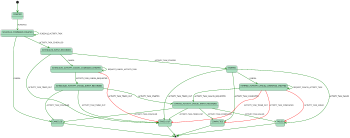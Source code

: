 ` Copyright (C) 2020 Temporal Technologies, Inc. All Rights Reserved.
`
` Copyright 2012-2016 Amazon.com, Inc. or its affiliates. All Rights Reserved.
`
` Modifications copyright (C) 2017 Uber Technologies, Inc.
`
` Licensed under the Apache License, Version 2.0 (the "License"). You may not
` use this file except in compliance with the License. A copy of the License is
` located at
`
` http://aws.amazon.com/apache2.0
`
` or in the "license" file accompanying this file. This file is distributed on
` an "AS IS" BASIS, WITHOUT WARRANTIES OR CONDITIONS OF ANY KIND, either
` express or implied. See the License for the specific language governing
` permissions and limitations under the License.

` PlantUML <plantuml.com> State Diagram.
` Generated from src/test/java/io/temporal/internal/statemachines/ActivityStateMachine.java
` by io.temporal.internal.statemachines.CommandsGeneratePlantUMLStateDiagrams.


@startuml
scale 350 width
skinparam {
  ArrowColor green
  ArrowThickness 2
}

skinparam state {
 BackgroundColor #A9DFBF
 BorderColor black
 BackgroundColor<<NotCovered>> red
}
[*] --> CREATED
CREATED --> SCHEDULE_COMMAND_CREATED: SCHEDULE
SCHEDULE_COMMAND_CREATED --> SCHEDULE_COMMAND_CREATED: SCHEDULE_ACTIVITY_TASK
SCHEDULE_COMMAND_CREATED --> SCHEDULED_EVENT_RECORDED: ACTIVITY_TASK_SCHEDULED
SCHEDULE_COMMAND_CREATED --> CANCELED: CANCEL
SCHEDULED_EVENT_RECORDED --> STARTED: ACTIVITY_TASK_STARTED
SCHEDULED_EVENT_RECORDED --> TIMED_OUT: ACTIVITY_TASK_TIMED_OUT
STARTED --> COMPLETED: ACTIVITY_TASK_COMPLETED
STARTED --> FAILED: ACTIVITY_TASK_FAILED
STARTED --> TIMED_OUT: ACTIVITY_TASK_TIMED_OUT
SCHEDULED_EVENT_RECORDED --> SCHEDULED_ACTIVITY_CANCEL_COMMAND_CREATED: CANCEL
SCHEDULED_ACTIVITY_CANCEL_COMMAND_CREATED --> SCHEDULED_ACTIVITY_CANCEL_EVENT_RECORDED: ACTIVITY_TASK_CANCEL_REQUESTED
SCHEDULED_ACTIVITY_CANCEL_COMMAND_CREATED --> SCHEDULED_ACTIVITY_CANCEL_COMMAND_CREATED: REQUEST_CANCEL_ACTIVITY_TASK
SCHEDULED_ACTIVITY_CANCEL_COMMAND_CREATED -[#red]-> TIMED_OUT: ACTIVITY_TASK_TIMED_OUT
SCHEDULED_ACTIVITY_CANCEL_EVENT_RECORDED --> CANCELED: ACTIVITY_TASK_CANCELED
SCHEDULED_ACTIVITY_CANCEL_EVENT_RECORDED --> STARTED_ACTIVITY_CANCEL_EVENT_RECORDED: ACTIVITY_TASK_STARTED
SCHEDULED_ACTIVITY_CANCEL_EVENT_RECORDED --> TIMED_OUT: ACTIVITY_TASK_TIMED_OUT
STARTED_ACTIVITY_CANCEL_COMMAND_CREATED --> STARTED_ACTIVITY_CANCEL_EVENT_RECORDED: ACTIVITY_TASK_CANCEL_REQUESTED
STARTED_ACTIVITY_CANCEL_COMMAND_CREATED --> STARTED_ACTIVITY_CANCEL_COMMAND_CREATED: REQUEST_CANCEL_ACTIVITY_TASK
STARTED --> STARTED_ACTIVITY_CANCEL_COMMAND_CREATED: CANCEL
STARTED_ACTIVITY_CANCEL_COMMAND_CREATED -[#red]-> COMPLETED: ACTIVITY_TASK_COMPLETED
STARTED_ACTIVITY_CANCEL_COMMAND_CREATED -[#red]-> FAILED: ACTIVITY_TASK_FAILED
STARTED_ACTIVITY_CANCEL_COMMAND_CREATED -[#red]-> TIMED_OUT: ACTIVITY_TASK_TIMED_OUT
STARTED_ACTIVITY_CANCEL_EVENT_RECORDED --> FAILED: ACTIVITY_TASK_FAILED
STARTED_ACTIVITY_CANCEL_EVENT_RECORDED --> COMPLETED: ACTIVITY_TASK_COMPLETED
STARTED_ACTIVITY_CANCEL_EVENT_RECORDED --> TIMED_OUT: ACTIVITY_TASK_TIMED_OUT
STARTED_ACTIVITY_CANCEL_EVENT_RECORDED --> CANCELED: ACTIVITY_TASK_CANCELED
COMPLETED --> [*]
FAILED --> [*]
TIMED_OUT --> [*]
CANCELED --> [*]
@enduml
